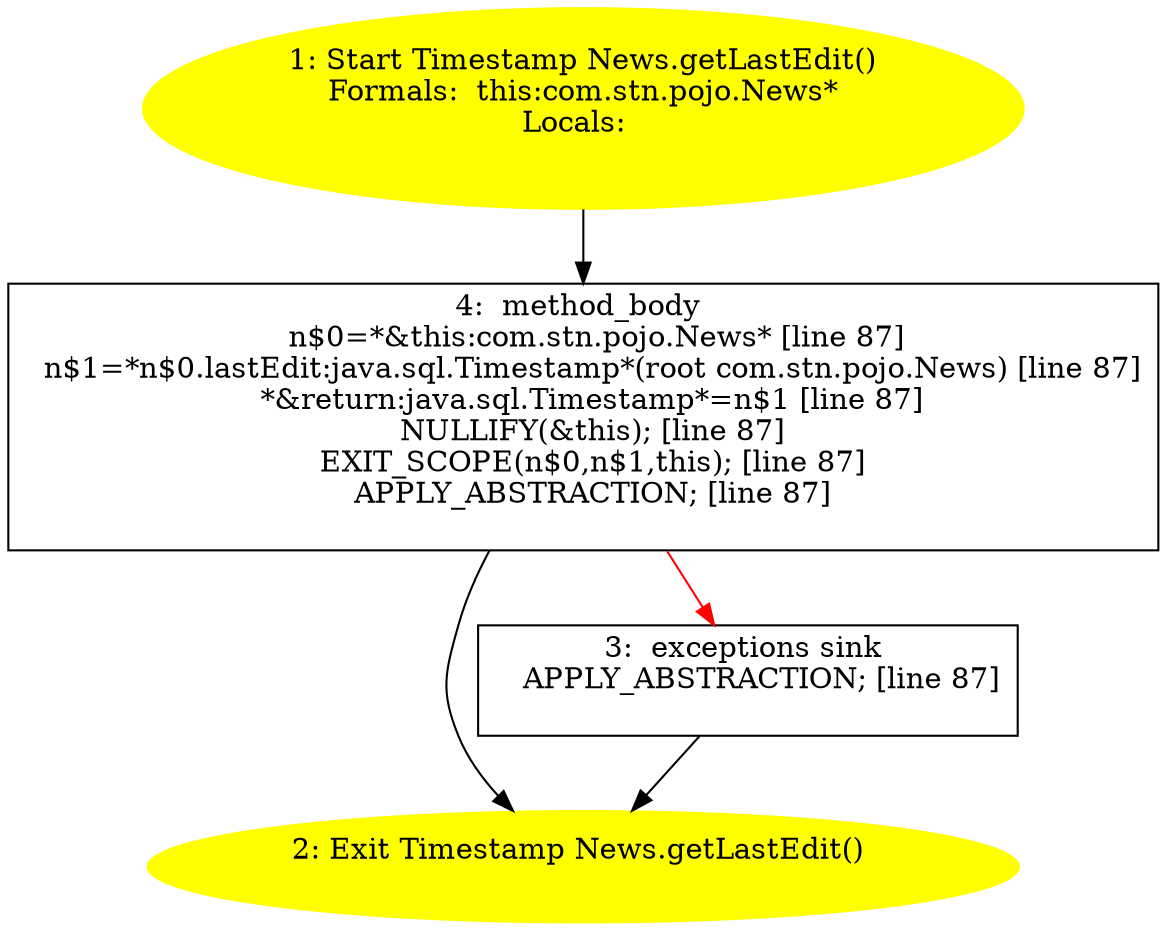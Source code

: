 /* @generated */
digraph cfg {
"com.stn.pojo.News.getLastEdit():java.sql.Timestamp.9e93b9ec5a9cf0b7f334728c2b62722e_1" [label="1: Start Timestamp News.getLastEdit()\nFormals:  this:com.stn.pojo.News*\nLocals:  \n  " color=yellow style=filled]
	

	 "com.stn.pojo.News.getLastEdit():java.sql.Timestamp.9e93b9ec5a9cf0b7f334728c2b62722e_1" -> "com.stn.pojo.News.getLastEdit():java.sql.Timestamp.9e93b9ec5a9cf0b7f334728c2b62722e_4" ;
"com.stn.pojo.News.getLastEdit():java.sql.Timestamp.9e93b9ec5a9cf0b7f334728c2b62722e_2" [label="2: Exit Timestamp News.getLastEdit() \n  " color=yellow style=filled]
	

"com.stn.pojo.News.getLastEdit():java.sql.Timestamp.9e93b9ec5a9cf0b7f334728c2b62722e_3" [label="3:  exceptions sink \n   APPLY_ABSTRACTION; [line 87]\n " shape="box"]
	

	 "com.stn.pojo.News.getLastEdit():java.sql.Timestamp.9e93b9ec5a9cf0b7f334728c2b62722e_3" -> "com.stn.pojo.News.getLastEdit():java.sql.Timestamp.9e93b9ec5a9cf0b7f334728c2b62722e_2" ;
"com.stn.pojo.News.getLastEdit():java.sql.Timestamp.9e93b9ec5a9cf0b7f334728c2b62722e_4" [label="4:  method_body \n   n$0=*&this:com.stn.pojo.News* [line 87]\n  n$1=*n$0.lastEdit:java.sql.Timestamp*(root com.stn.pojo.News) [line 87]\n  *&return:java.sql.Timestamp*=n$1 [line 87]\n  NULLIFY(&this); [line 87]\n  EXIT_SCOPE(n$0,n$1,this); [line 87]\n  APPLY_ABSTRACTION; [line 87]\n " shape="box"]
	

	 "com.stn.pojo.News.getLastEdit():java.sql.Timestamp.9e93b9ec5a9cf0b7f334728c2b62722e_4" -> "com.stn.pojo.News.getLastEdit():java.sql.Timestamp.9e93b9ec5a9cf0b7f334728c2b62722e_2" ;
	 "com.stn.pojo.News.getLastEdit():java.sql.Timestamp.9e93b9ec5a9cf0b7f334728c2b62722e_4" -> "com.stn.pojo.News.getLastEdit():java.sql.Timestamp.9e93b9ec5a9cf0b7f334728c2b62722e_3" [color="red" ];
}
